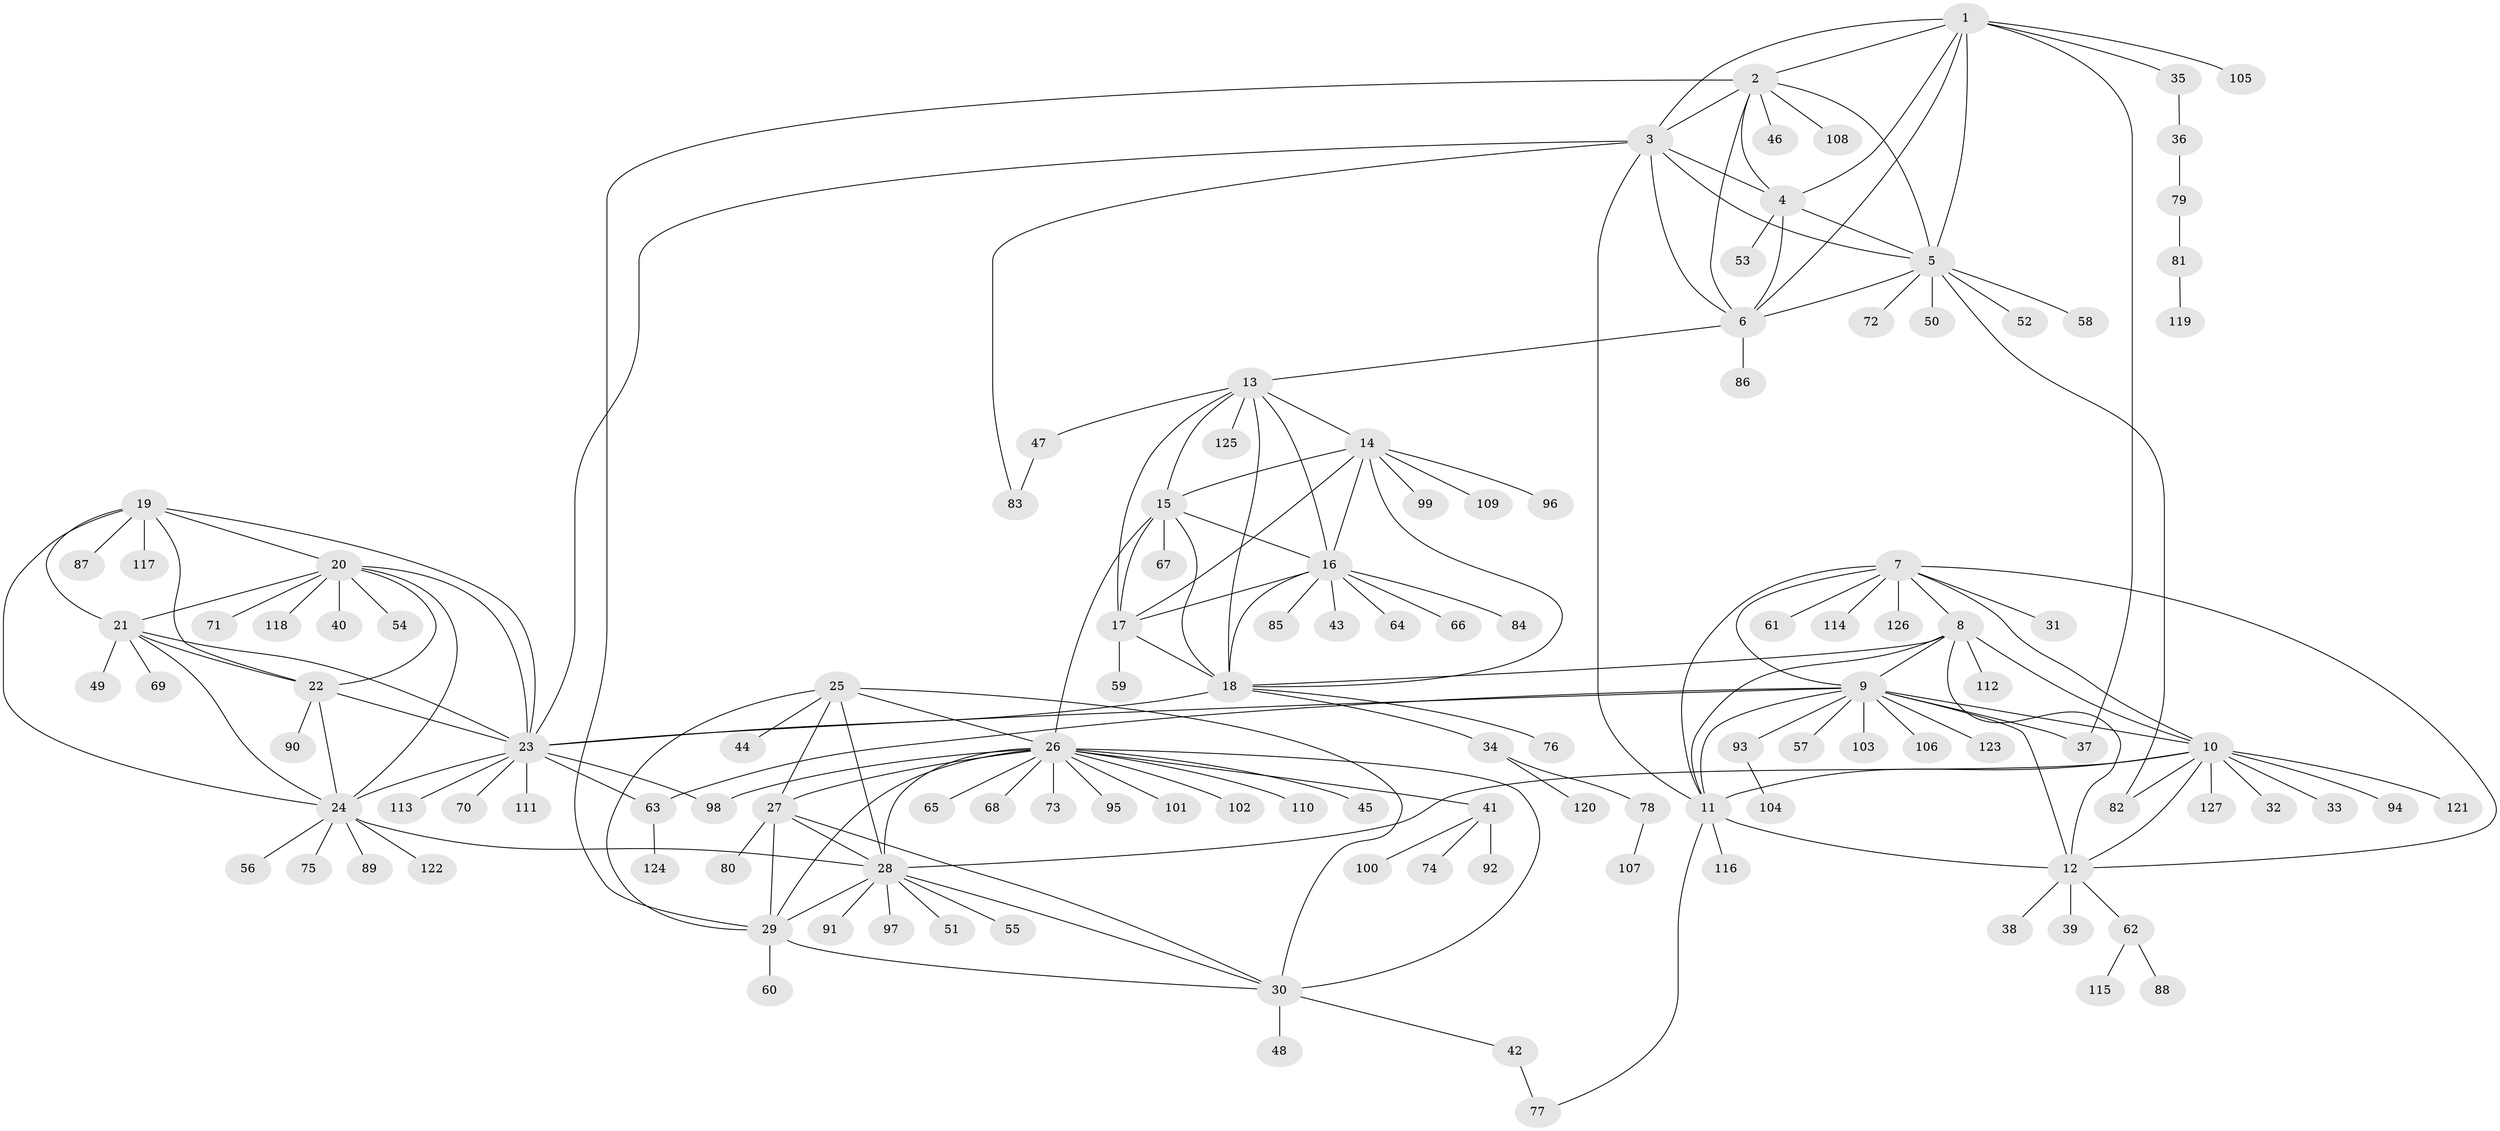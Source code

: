 // Generated by graph-tools (version 1.1) at 2025/02/03/09/25 03:02:45]
// undirected, 127 vertices, 188 edges
graph export_dot {
graph [start="1"]
  node [color=gray90,style=filled];
  1;
  2;
  3;
  4;
  5;
  6;
  7;
  8;
  9;
  10;
  11;
  12;
  13;
  14;
  15;
  16;
  17;
  18;
  19;
  20;
  21;
  22;
  23;
  24;
  25;
  26;
  27;
  28;
  29;
  30;
  31;
  32;
  33;
  34;
  35;
  36;
  37;
  38;
  39;
  40;
  41;
  42;
  43;
  44;
  45;
  46;
  47;
  48;
  49;
  50;
  51;
  52;
  53;
  54;
  55;
  56;
  57;
  58;
  59;
  60;
  61;
  62;
  63;
  64;
  65;
  66;
  67;
  68;
  69;
  70;
  71;
  72;
  73;
  74;
  75;
  76;
  77;
  78;
  79;
  80;
  81;
  82;
  83;
  84;
  85;
  86;
  87;
  88;
  89;
  90;
  91;
  92;
  93;
  94;
  95;
  96;
  97;
  98;
  99;
  100;
  101;
  102;
  103;
  104;
  105;
  106;
  107;
  108;
  109;
  110;
  111;
  112;
  113;
  114;
  115;
  116;
  117;
  118;
  119;
  120;
  121;
  122;
  123;
  124;
  125;
  126;
  127;
  1 -- 2;
  1 -- 3;
  1 -- 4;
  1 -- 5;
  1 -- 6;
  1 -- 35;
  1 -- 37;
  1 -- 105;
  2 -- 3;
  2 -- 4;
  2 -- 5;
  2 -- 6;
  2 -- 29;
  2 -- 46;
  2 -- 108;
  3 -- 4;
  3 -- 5;
  3 -- 6;
  3 -- 11;
  3 -- 23;
  3 -- 83;
  4 -- 5;
  4 -- 6;
  4 -- 53;
  5 -- 6;
  5 -- 50;
  5 -- 52;
  5 -- 58;
  5 -- 72;
  5 -- 82;
  6 -- 13;
  6 -- 86;
  7 -- 8;
  7 -- 9;
  7 -- 10;
  7 -- 11;
  7 -- 12;
  7 -- 31;
  7 -- 61;
  7 -- 114;
  7 -- 126;
  8 -- 9;
  8 -- 10;
  8 -- 11;
  8 -- 12;
  8 -- 18;
  8 -- 112;
  9 -- 10;
  9 -- 11;
  9 -- 12;
  9 -- 23;
  9 -- 37;
  9 -- 57;
  9 -- 63;
  9 -- 93;
  9 -- 103;
  9 -- 106;
  9 -- 123;
  10 -- 11;
  10 -- 12;
  10 -- 28;
  10 -- 32;
  10 -- 33;
  10 -- 82;
  10 -- 94;
  10 -- 121;
  10 -- 127;
  11 -- 12;
  11 -- 77;
  11 -- 116;
  12 -- 38;
  12 -- 39;
  12 -- 62;
  13 -- 14;
  13 -- 15;
  13 -- 16;
  13 -- 17;
  13 -- 18;
  13 -- 47;
  13 -- 125;
  14 -- 15;
  14 -- 16;
  14 -- 17;
  14 -- 18;
  14 -- 96;
  14 -- 99;
  14 -- 109;
  15 -- 16;
  15 -- 17;
  15 -- 18;
  15 -- 26;
  15 -- 67;
  16 -- 17;
  16 -- 18;
  16 -- 43;
  16 -- 64;
  16 -- 66;
  16 -- 84;
  16 -- 85;
  17 -- 18;
  17 -- 59;
  18 -- 23;
  18 -- 34;
  18 -- 76;
  19 -- 20;
  19 -- 21;
  19 -- 22;
  19 -- 23;
  19 -- 24;
  19 -- 87;
  19 -- 117;
  20 -- 21;
  20 -- 22;
  20 -- 23;
  20 -- 24;
  20 -- 40;
  20 -- 54;
  20 -- 71;
  20 -- 118;
  21 -- 22;
  21 -- 23;
  21 -- 24;
  21 -- 49;
  21 -- 69;
  22 -- 23;
  22 -- 24;
  22 -- 90;
  23 -- 24;
  23 -- 63;
  23 -- 70;
  23 -- 98;
  23 -- 111;
  23 -- 113;
  24 -- 28;
  24 -- 56;
  24 -- 75;
  24 -- 89;
  24 -- 122;
  25 -- 26;
  25 -- 27;
  25 -- 28;
  25 -- 29;
  25 -- 30;
  25 -- 44;
  26 -- 27;
  26 -- 28;
  26 -- 29;
  26 -- 30;
  26 -- 41;
  26 -- 45;
  26 -- 65;
  26 -- 68;
  26 -- 73;
  26 -- 95;
  26 -- 98;
  26 -- 101;
  26 -- 102;
  26 -- 110;
  27 -- 28;
  27 -- 29;
  27 -- 30;
  27 -- 80;
  28 -- 29;
  28 -- 30;
  28 -- 51;
  28 -- 55;
  28 -- 91;
  28 -- 97;
  29 -- 30;
  29 -- 60;
  30 -- 42;
  30 -- 48;
  34 -- 78;
  34 -- 120;
  35 -- 36;
  36 -- 79;
  41 -- 74;
  41 -- 92;
  41 -- 100;
  42 -- 77;
  47 -- 83;
  62 -- 88;
  62 -- 115;
  63 -- 124;
  78 -- 107;
  79 -- 81;
  81 -- 119;
  93 -- 104;
}
